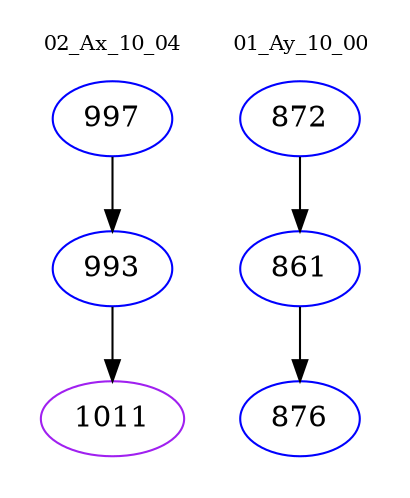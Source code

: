 digraph{
subgraph cluster_0 {
color = white
label = "02_Ax_10_04";
fontsize=10;
T0_997 [label="997", color="blue"]
T0_997 -> T0_993 [color="black"]
T0_993 [label="993", color="blue"]
T0_993 -> T0_1011 [color="black"]
T0_1011 [label="1011", color="purple"]
}
subgraph cluster_1 {
color = white
label = "01_Ay_10_00";
fontsize=10;
T1_872 [label="872", color="blue"]
T1_872 -> T1_861 [color="black"]
T1_861 [label="861", color="blue"]
T1_861 -> T1_876 [color="black"]
T1_876 [label="876", color="blue"]
}
}
